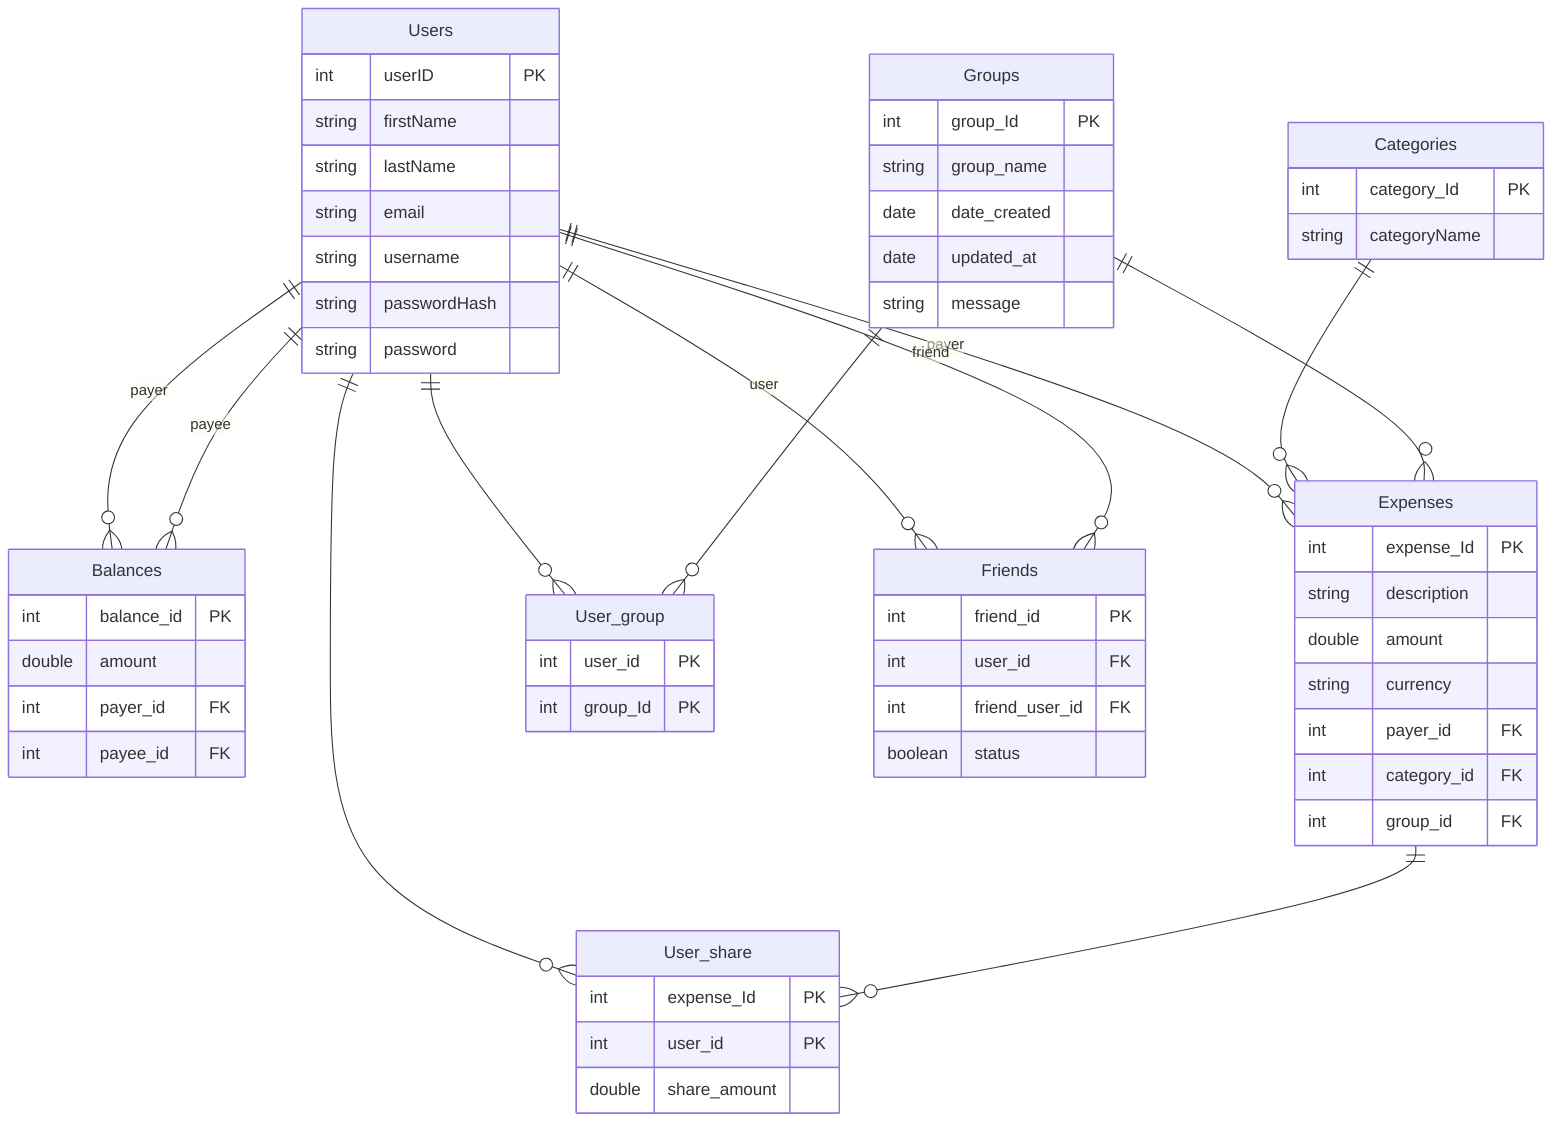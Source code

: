 erDiagram
    Users {
        int userID PK
        string firstName
        string lastName
        string email
        string username
        string passwordHash
        string password
    }

    Balances {
        int balance_id PK
        double amount
        int payer_id FK
        int payee_id FK
    }

    Expenses {
        int expense_Id PK
        string description
        double amount
        string currency
        int payer_id FK
        int category_id FK
        int group_id FK
    }

    Categories {
        int category_Id PK
        string categoryName
    }

    Groups {
        int group_Id PK
        string group_name
        date date_created
        date updated_at
        string message
    }

    User_share {
        int expense_Id PK
        int user_id PK
        double share_amount
    }

    User_group {
        int user_id PK
        int group_Id PK
    }

    Friends {
        int friend_id PK
        int user_id FK
        int friend_user_id FK
        boolean status
    }

    Users ||--o{ Balances : payer
    Users ||--o{ Balances : payee
    Users ||--o{ User_share : ""
    Expenses ||--o{ User_share : ""
    Users ||--o{ Expenses : payer
    Categories ||--o{ Expenses : ""
    Groups ||--o{ Expenses : ""
    Users ||--o{ User_group : ""
    Groups ||--o{ User_group : ""
    Users ||--o{ Friends : user
    Users ||--o{ Friends : friend